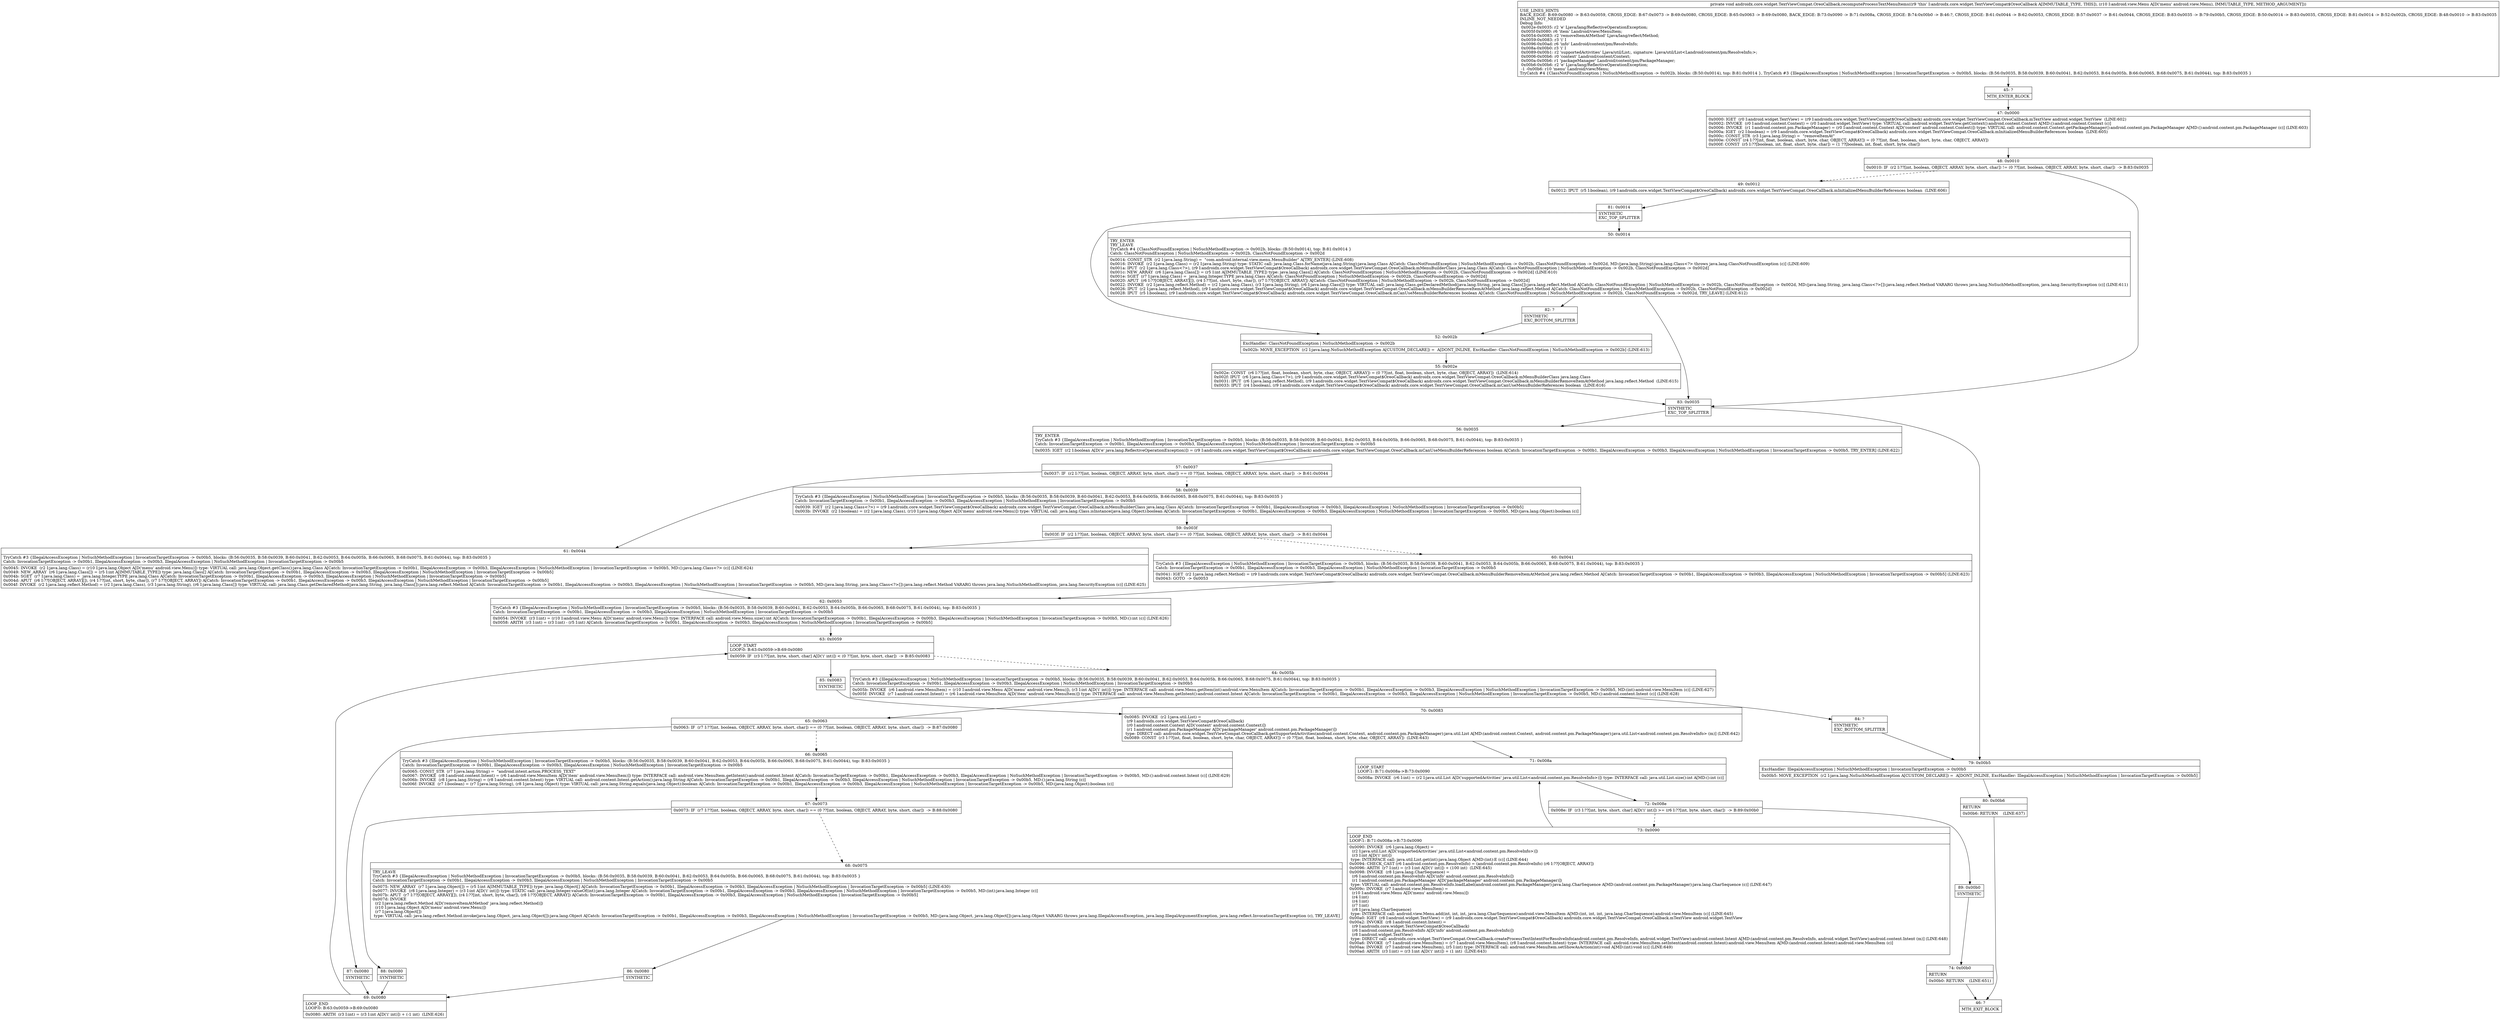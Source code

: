 digraph "CFG forandroidx.core.widget.TextViewCompat.OreoCallback.recomputeProcessTextMenuItems(Landroid\/view\/Menu;)V" {
Node_45 [shape=record,label="{45\:\ ?|MTH_ENTER_BLOCK\l}"];
Node_47 [shape=record,label="{47\:\ 0x0000|0x0000: IGET  (r0 I:android.widget.TextView) = (r9 I:androidx.core.widget.TextViewCompat$OreoCallback) androidx.core.widget.TextViewCompat.OreoCallback.mTextView android.widget.TextView  (LINE:602)\l0x0002: INVOKE  (r0 I:android.content.Context) = (r0 I:android.widget.TextView) type: VIRTUAL call: android.widget.TextView.getContext():android.content.Context A[MD:():android.content.Context (c)]\l0x0006: INVOKE  (r1 I:android.content.pm.PackageManager) = (r0 I:android.content.Context A[D('context' android.content.Context)]) type: VIRTUAL call: android.content.Context.getPackageManager():android.content.pm.PackageManager A[MD:():android.content.pm.PackageManager (c)] (LINE:603)\l0x000a: IGET  (r2 I:boolean) = (r9 I:androidx.core.widget.TextViewCompat$OreoCallback) androidx.core.widget.TextViewCompat.OreoCallback.mInitializedMenuBuilderReferences boolean  (LINE:605)\l0x000c: CONST_STR  (r3 I:java.lang.String) =  \"removeItemAt\" \l0x000e: CONST  (r4 I:??[int, float, boolean, short, byte, char, OBJECT, ARRAY]) = (0 ??[int, float, boolean, short, byte, char, OBJECT, ARRAY]) \l0x000f: CONST  (r5 I:??[boolean, int, float, short, byte, char]) = (1 ??[boolean, int, float, short, byte, char]) \l}"];
Node_48 [shape=record,label="{48\:\ 0x0010|0x0010: IF  (r2 I:??[int, boolean, OBJECT, ARRAY, byte, short, char]) != (0 ??[int, boolean, OBJECT, ARRAY, byte, short, char])  \-\> B:83:0x0035 \l}"];
Node_49 [shape=record,label="{49\:\ 0x0012|0x0012: IPUT  (r5 I:boolean), (r9 I:androidx.core.widget.TextViewCompat$OreoCallback) androidx.core.widget.TextViewCompat.OreoCallback.mInitializedMenuBuilderReferences boolean  (LINE:606)\l}"];
Node_81 [shape=record,label="{81\:\ 0x0014|SYNTHETIC\lEXC_TOP_SPLITTER\l}"];
Node_50 [shape=record,label="{50\:\ 0x0014|TRY_ENTER\lTRY_LEAVE\lTryCatch #4 \{ClassNotFoundException \| NoSuchMethodException \-\> 0x002b, blocks: (B:50:0x0014), top: B:81:0x0014 \}\lCatch: ClassNotFoundException \| NoSuchMethodException \-\> 0x002b, ClassNotFoundException \-\> 0x002d\l|0x0014: CONST_STR  (r2 I:java.lang.String) =  \"com.android.internal.view.menu.MenuBuilder\" A[TRY_ENTER] (LINE:608)\l0x0016: INVOKE  (r2 I:java.lang.Class) = (r2 I:java.lang.String) type: STATIC call: java.lang.Class.forName(java.lang.String):java.lang.Class A[Catch: ClassNotFoundException \| NoSuchMethodException \-\> 0x002b, ClassNotFoundException \-\> 0x002d, MD:(java.lang.String):java.lang.Class\<?\> throws java.lang.ClassNotFoundException (c)] (LINE:609)\l0x001a: IPUT  (r2 I:java.lang.Class\<?\>), (r9 I:androidx.core.widget.TextViewCompat$OreoCallback) androidx.core.widget.TextViewCompat.OreoCallback.mMenuBuilderClass java.lang.Class A[Catch: ClassNotFoundException \| NoSuchMethodException \-\> 0x002b, ClassNotFoundException \-\> 0x002d]\l0x001c: NEW_ARRAY  (r6 I:java.lang.Class[]) = (r5 I:int A[IMMUTABLE_TYPE]) type: java.lang.Class[] A[Catch: ClassNotFoundException \| NoSuchMethodException \-\> 0x002b, ClassNotFoundException \-\> 0x002d] (LINE:610)\l0x001e: SGET  (r7 I:java.lang.Class) =  java.lang.Integer.TYPE java.lang.Class A[Catch: ClassNotFoundException \| NoSuchMethodException \-\> 0x002b, ClassNotFoundException \-\> 0x002d]\l0x0020: APUT  (r6 I:??[OBJECT, ARRAY][]), (r4 I:??[int, short, byte, char]), (r7 I:??[OBJECT, ARRAY]) A[Catch: ClassNotFoundException \| NoSuchMethodException \-\> 0x002b, ClassNotFoundException \-\> 0x002d]\l0x0022: INVOKE  (r2 I:java.lang.reflect.Method) = (r2 I:java.lang.Class), (r3 I:java.lang.String), (r6 I:java.lang.Class[]) type: VIRTUAL call: java.lang.Class.getDeclaredMethod(java.lang.String, java.lang.Class[]):java.lang.reflect.Method A[Catch: ClassNotFoundException \| NoSuchMethodException \-\> 0x002b, ClassNotFoundException \-\> 0x002d, MD:(java.lang.String, java.lang.Class\<?\>[]):java.lang.reflect.Method VARARG throws java.lang.NoSuchMethodException, java.lang.SecurityException (c)] (LINE:611)\l0x0026: IPUT  (r2 I:java.lang.reflect.Method), (r9 I:androidx.core.widget.TextViewCompat$OreoCallback) androidx.core.widget.TextViewCompat.OreoCallback.mMenuBuilderRemoveItemAtMethod java.lang.reflect.Method A[Catch: ClassNotFoundException \| NoSuchMethodException \-\> 0x002b, ClassNotFoundException \-\> 0x002d]\l0x0028: IPUT  (r5 I:boolean), (r9 I:androidx.core.widget.TextViewCompat$OreoCallback) androidx.core.widget.TextViewCompat.OreoCallback.mCanUseMenuBuilderReferences boolean A[Catch: ClassNotFoundException \| NoSuchMethodException \-\> 0x002b, ClassNotFoundException \-\> 0x002d, TRY_LEAVE] (LINE:612)\l}"];
Node_82 [shape=record,label="{82\:\ ?|SYNTHETIC\lEXC_BOTTOM_SPLITTER\l}"];
Node_52 [shape=record,label="{52\:\ 0x002b|ExcHandler: ClassNotFoundException \| NoSuchMethodException \-\> 0x002b\l|0x002b: MOVE_EXCEPTION  (r2 I:java.lang.NoSuchMethodException A[CUSTOM_DECLARE]) =  A[DONT_INLINE, ExcHandler: ClassNotFoundException \| NoSuchMethodException \-\> 0x002b] (LINE:613)\l}"];
Node_55 [shape=record,label="{55\:\ 0x002e|0x002e: CONST  (r6 I:??[int, float, boolean, short, byte, char, OBJECT, ARRAY]) = (0 ??[int, float, boolean, short, byte, char, OBJECT, ARRAY])  (LINE:614)\l0x002f: IPUT  (r6 I:java.lang.Class\<?\>), (r9 I:androidx.core.widget.TextViewCompat$OreoCallback) androidx.core.widget.TextViewCompat.OreoCallback.mMenuBuilderClass java.lang.Class \l0x0031: IPUT  (r6 I:java.lang.reflect.Method), (r9 I:androidx.core.widget.TextViewCompat$OreoCallback) androidx.core.widget.TextViewCompat.OreoCallback.mMenuBuilderRemoveItemAtMethod java.lang.reflect.Method  (LINE:615)\l0x0033: IPUT  (r4 I:boolean), (r9 I:androidx.core.widget.TextViewCompat$OreoCallback) androidx.core.widget.TextViewCompat.OreoCallback.mCanUseMenuBuilderReferences boolean  (LINE:616)\l}"];
Node_83 [shape=record,label="{83\:\ 0x0035|SYNTHETIC\lEXC_TOP_SPLITTER\l}"];
Node_56 [shape=record,label="{56\:\ 0x0035|TRY_ENTER\lTryCatch #3 \{IllegalAccessException \| NoSuchMethodException \| InvocationTargetException \-\> 0x00b5, blocks: (B:56:0x0035, B:58:0x0039, B:60:0x0041, B:62:0x0053, B:64:0x005b, B:66:0x0065, B:68:0x0075, B:61:0x0044), top: B:83:0x0035 \}\lCatch: InvocationTargetException \-\> 0x00b1, IllegalAccessException \-\> 0x00b3, IllegalAccessException \| NoSuchMethodException \| InvocationTargetException \-\> 0x00b5\l|0x0035: IGET  (r2 I:boolean A[D('e' java.lang.ReflectiveOperationException)]) = (r9 I:androidx.core.widget.TextViewCompat$OreoCallback) androidx.core.widget.TextViewCompat.OreoCallback.mCanUseMenuBuilderReferences boolean A[Catch: InvocationTargetException \-\> 0x00b1, IllegalAccessException \-\> 0x00b3, IllegalAccessException \| NoSuchMethodException \| InvocationTargetException \-\> 0x00b5, TRY_ENTER] (LINE:622)\l}"];
Node_57 [shape=record,label="{57\:\ 0x0037|0x0037: IF  (r2 I:??[int, boolean, OBJECT, ARRAY, byte, short, char]) == (0 ??[int, boolean, OBJECT, ARRAY, byte, short, char])  \-\> B:61:0x0044 \l}"];
Node_58 [shape=record,label="{58\:\ 0x0039|TryCatch #3 \{IllegalAccessException \| NoSuchMethodException \| InvocationTargetException \-\> 0x00b5, blocks: (B:56:0x0035, B:58:0x0039, B:60:0x0041, B:62:0x0053, B:64:0x005b, B:66:0x0065, B:68:0x0075, B:61:0x0044), top: B:83:0x0035 \}\lCatch: InvocationTargetException \-\> 0x00b1, IllegalAccessException \-\> 0x00b3, IllegalAccessException \| NoSuchMethodException \| InvocationTargetException \-\> 0x00b5\l|0x0039: IGET  (r2 I:java.lang.Class\<?\>) = (r9 I:androidx.core.widget.TextViewCompat$OreoCallback) androidx.core.widget.TextViewCompat.OreoCallback.mMenuBuilderClass java.lang.Class A[Catch: InvocationTargetException \-\> 0x00b1, IllegalAccessException \-\> 0x00b3, IllegalAccessException \| NoSuchMethodException \| InvocationTargetException \-\> 0x00b5]\l0x003b: INVOKE  (r2 I:boolean) = (r2 I:java.lang.Class), (r10 I:java.lang.Object A[D('menu' android.view.Menu)]) type: VIRTUAL call: java.lang.Class.isInstance(java.lang.Object):boolean A[Catch: InvocationTargetException \-\> 0x00b1, IllegalAccessException \-\> 0x00b3, IllegalAccessException \| NoSuchMethodException \| InvocationTargetException \-\> 0x00b5, MD:(java.lang.Object):boolean (c)]\l}"];
Node_59 [shape=record,label="{59\:\ 0x003f|0x003f: IF  (r2 I:??[int, boolean, OBJECT, ARRAY, byte, short, char]) == (0 ??[int, boolean, OBJECT, ARRAY, byte, short, char])  \-\> B:61:0x0044 \l}"];
Node_60 [shape=record,label="{60\:\ 0x0041|TryCatch #3 \{IllegalAccessException \| NoSuchMethodException \| InvocationTargetException \-\> 0x00b5, blocks: (B:56:0x0035, B:58:0x0039, B:60:0x0041, B:62:0x0053, B:64:0x005b, B:66:0x0065, B:68:0x0075, B:61:0x0044), top: B:83:0x0035 \}\lCatch: InvocationTargetException \-\> 0x00b1, IllegalAccessException \-\> 0x00b3, IllegalAccessException \| NoSuchMethodException \| InvocationTargetException \-\> 0x00b5\l|0x0041: IGET  (r2 I:java.lang.reflect.Method) = (r9 I:androidx.core.widget.TextViewCompat$OreoCallback) androidx.core.widget.TextViewCompat.OreoCallback.mMenuBuilderRemoveItemAtMethod java.lang.reflect.Method A[Catch: InvocationTargetException \-\> 0x00b1, IllegalAccessException \-\> 0x00b3, IllegalAccessException \| NoSuchMethodException \| InvocationTargetException \-\> 0x00b5] (LINE:623)\l0x0043: GOTO  \-\> 0x0053 \l}"];
Node_62 [shape=record,label="{62\:\ 0x0053|TryCatch #3 \{IllegalAccessException \| NoSuchMethodException \| InvocationTargetException \-\> 0x00b5, blocks: (B:56:0x0035, B:58:0x0039, B:60:0x0041, B:62:0x0053, B:64:0x005b, B:66:0x0065, B:68:0x0075, B:61:0x0044), top: B:83:0x0035 \}\lCatch: InvocationTargetException \-\> 0x00b1, IllegalAccessException \-\> 0x00b3, IllegalAccessException \| NoSuchMethodException \| InvocationTargetException \-\> 0x00b5\l|0x0054: INVOKE  (r3 I:int) = (r10 I:android.view.Menu A[D('menu' android.view.Menu)]) type: INTERFACE call: android.view.Menu.size():int A[Catch: InvocationTargetException \-\> 0x00b1, IllegalAccessException \-\> 0x00b3, IllegalAccessException \| NoSuchMethodException \| InvocationTargetException \-\> 0x00b5, MD:():int (c)] (LINE:626)\l0x0058: ARITH  (r3 I:int) = (r3 I:int) \- (r5 I:int) A[Catch: InvocationTargetException \-\> 0x00b1, IllegalAccessException \-\> 0x00b3, IllegalAccessException \| NoSuchMethodException \| InvocationTargetException \-\> 0x00b5]\l}"];
Node_63 [shape=record,label="{63\:\ 0x0059|LOOP_START\lLOOP:0: B:63:0x0059\-\>B:69:0x0080\l|0x0059: IF  (r3 I:??[int, byte, short, char] A[D('i' int)]) \< (0 ??[int, byte, short, char])  \-\> B:85:0x0083 \l}"];
Node_64 [shape=record,label="{64\:\ 0x005b|TryCatch #3 \{IllegalAccessException \| NoSuchMethodException \| InvocationTargetException \-\> 0x00b5, blocks: (B:56:0x0035, B:58:0x0039, B:60:0x0041, B:62:0x0053, B:64:0x005b, B:66:0x0065, B:68:0x0075, B:61:0x0044), top: B:83:0x0035 \}\lCatch: InvocationTargetException \-\> 0x00b1, IllegalAccessException \-\> 0x00b3, IllegalAccessException \| NoSuchMethodException \| InvocationTargetException \-\> 0x00b5\l|0x005b: INVOKE  (r6 I:android.view.MenuItem) = (r10 I:android.view.Menu A[D('menu' android.view.Menu)]), (r3 I:int A[D('i' int)]) type: INTERFACE call: android.view.Menu.getItem(int):android.view.MenuItem A[Catch: InvocationTargetException \-\> 0x00b1, IllegalAccessException \-\> 0x00b3, IllegalAccessException \| NoSuchMethodException \| InvocationTargetException \-\> 0x00b5, MD:(int):android.view.MenuItem (c)] (LINE:627)\l0x005f: INVOKE  (r7 I:android.content.Intent) = (r6 I:android.view.MenuItem A[D('item' android.view.MenuItem)]) type: INTERFACE call: android.view.MenuItem.getIntent():android.content.Intent A[Catch: InvocationTargetException \-\> 0x00b1, IllegalAccessException \-\> 0x00b3, IllegalAccessException \| NoSuchMethodException \| InvocationTargetException \-\> 0x00b5, MD:():android.content.Intent (c)] (LINE:628)\l}"];
Node_65 [shape=record,label="{65\:\ 0x0063|0x0063: IF  (r7 I:??[int, boolean, OBJECT, ARRAY, byte, short, char]) == (0 ??[int, boolean, OBJECT, ARRAY, byte, short, char])  \-\> B:87:0x0080 \l}"];
Node_66 [shape=record,label="{66\:\ 0x0065|TryCatch #3 \{IllegalAccessException \| NoSuchMethodException \| InvocationTargetException \-\> 0x00b5, blocks: (B:56:0x0035, B:58:0x0039, B:60:0x0041, B:62:0x0053, B:64:0x005b, B:66:0x0065, B:68:0x0075, B:61:0x0044), top: B:83:0x0035 \}\lCatch: InvocationTargetException \-\> 0x00b1, IllegalAccessException \-\> 0x00b3, IllegalAccessException \| NoSuchMethodException \| InvocationTargetException \-\> 0x00b5\l|0x0065: CONST_STR  (r7 I:java.lang.String) =  \"android.intent.action.PROCESS_TEXT\" \l0x0067: INVOKE  (r8 I:android.content.Intent) = (r6 I:android.view.MenuItem A[D('item' android.view.MenuItem)]) type: INTERFACE call: android.view.MenuItem.getIntent():android.content.Intent A[Catch: InvocationTargetException \-\> 0x00b1, IllegalAccessException \-\> 0x00b3, IllegalAccessException \| NoSuchMethodException \| InvocationTargetException \-\> 0x00b5, MD:():android.content.Intent (c)] (LINE:629)\l0x006b: INVOKE  (r8 I:java.lang.String) = (r8 I:android.content.Intent) type: VIRTUAL call: android.content.Intent.getAction():java.lang.String A[Catch: InvocationTargetException \-\> 0x00b1, IllegalAccessException \-\> 0x00b3, IllegalAccessException \| NoSuchMethodException \| InvocationTargetException \-\> 0x00b5, MD:():java.lang.String (c)]\l0x006f: INVOKE  (r7 I:boolean) = (r7 I:java.lang.String), (r8 I:java.lang.Object) type: VIRTUAL call: java.lang.String.equals(java.lang.Object):boolean A[Catch: InvocationTargetException \-\> 0x00b1, IllegalAccessException \-\> 0x00b3, IllegalAccessException \| NoSuchMethodException \| InvocationTargetException \-\> 0x00b5, MD:(java.lang.Object):boolean (c)]\l}"];
Node_67 [shape=record,label="{67\:\ 0x0073|0x0073: IF  (r7 I:??[int, boolean, OBJECT, ARRAY, byte, short, char]) == (0 ??[int, boolean, OBJECT, ARRAY, byte, short, char])  \-\> B:88:0x0080 \l}"];
Node_68 [shape=record,label="{68\:\ 0x0075|TRY_LEAVE\lTryCatch #3 \{IllegalAccessException \| NoSuchMethodException \| InvocationTargetException \-\> 0x00b5, blocks: (B:56:0x0035, B:58:0x0039, B:60:0x0041, B:62:0x0053, B:64:0x005b, B:66:0x0065, B:68:0x0075, B:61:0x0044), top: B:83:0x0035 \}\lCatch: InvocationTargetException \-\> 0x00b1, IllegalAccessException \-\> 0x00b3, IllegalAccessException \| NoSuchMethodException \| InvocationTargetException \-\> 0x00b5\l|0x0075: NEW_ARRAY  (r7 I:java.lang.Object[]) = (r5 I:int A[IMMUTABLE_TYPE]) type: java.lang.Object[] A[Catch: InvocationTargetException \-\> 0x00b1, IllegalAccessException \-\> 0x00b3, IllegalAccessException \| NoSuchMethodException \| InvocationTargetException \-\> 0x00b5] (LINE:630)\l0x0077: INVOKE  (r8 I:java.lang.Integer) = (r3 I:int A[D('i' int)]) type: STATIC call: java.lang.Integer.valueOf(int):java.lang.Integer A[Catch: InvocationTargetException \-\> 0x00b1, IllegalAccessException \-\> 0x00b3, IllegalAccessException \| NoSuchMethodException \| InvocationTargetException \-\> 0x00b5, MD:(int):java.lang.Integer (c)]\l0x007b: APUT  (r7 I:??[OBJECT, ARRAY][]), (r4 I:??[int, short, byte, char]), (r8 I:??[OBJECT, ARRAY]) A[Catch: InvocationTargetException \-\> 0x00b1, IllegalAccessException \-\> 0x00b3, IllegalAccessException \| NoSuchMethodException \| InvocationTargetException \-\> 0x00b5]\l0x007d: INVOKE  \l  (r2 I:java.lang.reflect.Method A[D('removeItemAtMethod' java.lang.reflect.Method)])\l  (r10 I:java.lang.Object A[D('menu' android.view.Menu)])\l  (r7 I:java.lang.Object[])\l type: VIRTUAL call: java.lang.reflect.Method.invoke(java.lang.Object, java.lang.Object[]):java.lang.Object A[Catch: InvocationTargetException \-\> 0x00b1, IllegalAccessException \-\> 0x00b3, IllegalAccessException \| NoSuchMethodException \| InvocationTargetException \-\> 0x00b5, MD:(java.lang.Object, java.lang.Object[]):java.lang.Object VARARG throws java.lang.IllegalAccessException, java.lang.IllegalArgumentException, java.lang.reflect.InvocationTargetException (c), TRY_LEAVE]\l}"];
Node_86 [shape=record,label="{86\:\ 0x0080|SYNTHETIC\l}"];
Node_69 [shape=record,label="{69\:\ 0x0080|LOOP_END\lLOOP:0: B:63:0x0059\-\>B:69:0x0080\l|0x0080: ARITH  (r3 I:int) = (r3 I:int A[D('i' int)]) + (\-1 int)  (LINE:626)\l}"];
Node_88 [shape=record,label="{88\:\ 0x0080|SYNTHETIC\l}"];
Node_87 [shape=record,label="{87\:\ 0x0080|SYNTHETIC\l}"];
Node_84 [shape=record,label="{84\:\ ?|SYNTHETIC\lEXC_BOTTOM_SPLITTER\l}"];
Node_85 [shape=record,label="{85\:\ 0x0083|SYNTHETIC\l}"];
Node_70 [shape=record,label="{70\:\ 0x0083|0x0085: INVOKE  (r2 I:java.util.List) = \l  (r9 I:androidx.core.widget.TextViewCompat$OreoCallback)\l  (r0 I:android.content.Context A[D('context' android.content.Context)])\l  (r1 I:android.content.pm.PackageManager A[D('packageManager' android.content.pm.PackageManager)])\l type: DIRECT call: androidx.core.widget.TextViewCompat.OreoCallback.getSupportedActivities(android.content.Context, android.content.pm.PackageManager):java.util.List A[MD:(android.content.Context, android.content.pm.PackageManager):java.util.List\<android.content.pm.ResolveInfo\> (m)] (LINE:642)\l0x0089: CONST  (r3 I:??[int, float, boolean, short, byte, char, OBJECT, ARRAY]) = (0 ??[int, float, boolean, short, byte, char, OBJECT, ARRAY])  (LINE:643)\l}"];
Node_71 [shape=record,label="{71\:\ 0x008a|LOOP_START\lLOOP:1: B:71:0x008a\-\>B:73:0x0090\l|0x008a: INVOKE  (r6 I:int) = (r2 I:java.util.List A[D('supportedActivities' java.util.List\<android.content.pm.ResolveInfo\>)]) type: INTERFACE call: java.util.List.size():int A[MD:():int (c)]\l}"];
Node_72 [shape=record,label="{72\:\ 0x008e|0x008e: IF  (r3 I:??[int, byte, short, char] A[D('i' int)]) \>= (r6 I:??[int, byte, short, char])  \-\> B:89:0x00b0 \l}"];
Node_73 [shape=record,label="{73\:\ 0x0090|LOOP_END\lLOOP:1: B:71:0x008a\-\>B:73:0x0090\l|0x0090: INVOKE  (r6 I:java.lang.Object) = \l  (r2 I:java.util.List A[D('supportedActivities' java.util.List\<android.content.pm.ResolveInfo\>)])\l  (r3 I:int A[D('i' int)])\l type: INTERFACE call: java.util.List.get(int):java.lang.Object A[MD:(int):E (c)] (LINE:644)\l0x0094: CHECK_CAST (r6 I:android.content.pm.ResolveInfo) = (android.content.pm.ResolveInfo) (r6 I:??[OBJECT, ARRAY]) \l0x0096: ARITH  (r7 I:int) = (r3 I:int A[D('i' int)]) + (100 int)  (LINE:645)\l0x0098: INVOKE  (r8 I:java.lang.CharSequence) = \l  (r6 I:android.content.pm.ResolveInfo A[D('info' android.content.pm.ResolveInfo)])\l  (r1 I:android.content.pm.PackageManager A[D('packageManager' android.content.pm.PackageManager)])\l type: VIRTUAL call: android.content.pm.ResolveInfo.loadLabel(android.content.pm.PackageManager):java.lang.CharSequence A[MD:(android.content.pm.PackageManager):java.lang.CharSequence (c)] (LINE:647)\l0x009c: INVOKE  (r7 I:android.view.MenuItem) = \l  (r10 I:android.view.Menu A[D('menu' android.view.Menu)])\l  (r4 I:int)\l  (r4 I:int)\l  (r7 I:int)\l  (r8 I:java.lang.CharSequence)\l type: INTERFACE call: android.view.Menu.add(int, int, int, java.lang.CharSequence):android.view.MenuItem A[MD:(int, int, int, java.lang.CharSequence):android.view.MenuItem (c)] (LINE:645)\l0x00a0: IGET  (r8 I:android.widget.TextView) = (r9 I:androidx.core.widget.TextViewCompat$OreoCallback) androidx.core.widget.TextViewCompat.OreoCallback.mTextView android.widget.TextView \l0x00a2: INVOKE  (r8 I:android.content.Intent) = \l  (r9 I:androidx.core.widget.TextViewCompat$OreoCallback)\l  (r6 I:android.content.pm.ResolveInfo A[D('info' android.content.pm.ResolveInfo)])\l  (r8 I:android.widget.TextView)\l type: DIRECT call: androidx.core.widget.TextViewCompat.OreoCallback.createProcessTextIntentForResolveInfo(android.content.pm.ResolveInfo, android.widget.TextView):android.content.Intent A[MD:(android.content.pm.ResolveInfo, android.widget.TextView):android.content.Intent (m)] (LINE:648)\l0x00a6: INVOKE  (r7 I:android.view.MenuItem) = (r7 I:android.view.MenuItem), (r8 I:android.content.Intent) type: INTERFACE call: android.view.MenuItem.setIntent(android.content.Intent):android.view.MenuItem A[MD:(android.content.Intent):android.view.MenuItem (c)]\l0x00aa: INVOKE  (r7 I:android.view.MenuItem), (r5 I:int) type: INTERFACE call: android.view.MenuItem.setShowAsAction(int):void A[MD:(int):void (c)] (LINE:649)\l0x00ad: ARITH  (r3 I:int) = (r3 I:int A[D('i' int)]) + (1 int)  (LINE:643)\l}"];
Node_89 [shape=record,label="{89\:\ 0x00b0|SYNTHETIC\l}"];
Node_74 [shape=record,label="{74\:\ 0x00b0|RETURN\l|0x00b0: RETURN    (LINE:651)\l}"];
Node_46 [shape=record,label="{46\:\ ?|MTH_EXIT_BLOCK\l}"];
Node_61 [shape=record,label="{61\:\ 0x0044|TryCatch #3 \{IllegalAccessException \| NoSuchMethodException \| InvocationTargetException \-\> 0x00b5, blocks: (B:56:0x0035, B:58:0x0039, B:60:0x0041, B:62:0x0053, B:64:0x005b, B:66:0x0065, B:68:0x0075, B:61:0x0044), top: B:83:0x0035 \}\lCatch: InvocationTargetException \-\> 0x00b1, IllegalAccessException \-\> 0x00b3, IllegalAccessException \| NoSuchMethodException \| InvocationTargetException \-\> 0x00b5\l|0x0045: INVOKE  (r2 I:java.lang.Class) = (r10 I:java.lang.Object A[D('menu' android.view.Menu)]) type: VIRTUAL call: java.lang.Object.getClass():java.lang.Class A[Catch: InvocationTargetException \-\> 0x00b1, IllegalAccessException \-\> 0x00b3, IllegalAccessException \| NoSuchMethodException \| InvocationTargetException \-\> 0x00b5, MD:():java.lang.Class\<?\> (c)] (LINE:624)\l0x0049: NEW_ARRAY  (r6 I:java.lang.Class[]) = (r5 I:int A[IMMUTABLE_TYPE]) type: java.lang.Class[] A[Catch: InvocationTargetException \-\> 0x00b1, IllegalAccessException \-\> 0x00b3, IllegalAccessException \| NoSuchMethodException \| InvocationTargetException \-\> 0x00b5]\l0x004b: SGET  (r7 I:java.lang.Class) =  java.lang.Integer.TYPE java.lang.Class A[Catch: InvocationTargetException \-\> 0x00b1, IllegalAccessException \-\> 0x00b3, IllegalAccessException \| NoSuchMethodException \| InvocationTargetException \-\> 0x00b5]\l0x004d: APUT  (r6 I:??[OBJECT, ARRAY][]), (r4 I:??[int, short, byte, char]), (r7 I:??[OBJECT, ARRAY]) A[Catch: InvocationTargetException \-\> 0x00b1, IllegalAccessException \-\> 0x00b3, IllegalAccessException \| NoSuchMethodException \| InvocationTargetException \-\> 0x00b5]\l0x004f: INVOKE  (r2 I:java.lang.reflect.Method) = (r2 I:java.lang.Class), (r3 I:java.lang.String), (r6 I:java.lang.Class[]) type: VIRTUAL call: java.lang.Class.getDeclaredMethod(java.lang.String, java.lang.Class[]):java.lang.reflect.Method A[Catch: InvocationTargetException \-\> 0x00b1, IllegalAccessException \-\> 0x00b3, IllegalAccessException \| NoSuchMethodException \| InvocationTargetException \-\> 0x00b5, MD:(java.lang.String, java.lang.Class\<?\>[]):java.lang.reflect.Method VARARG throws java.lang.NoSuchMethodException, java.lang.SecurityException (c)] (LINE:625)\l}"];
Node_79 [shape=record,label="{79\:\ 0x00b5|ExcHandler: IllegalAccessException \| NoSuchMethodException \| InvocationTargetException \-\> 0x00b5\l|0x00b5: MOVE_EXCEPTION  (r2 I:java.lang.NoSuchMethodException A[CUSTOM_DECLARE]) =  A[DONT_INLINE, ExcHandler: IllegalAccessException \| NoSuchMethodException \| InvocationTargetException \-\> 0x00b5]\l}"];
Node_80 [shape=record,label="{80\:\ 0x00b6|RETURN\l|0x00b6: RETURN    (LINE:637)\l}"];
MethodNode[shape=record,label="{private void androidx.core.widget.TextViewCompat.OreoCallback.recomputeProcessTextMenuItems((r9 'this' I:androidx.core.widget.TextViewCompat$OreoCallback A[IMMUTABLE_TYPE, THIS]), (r10 I:android.view.Menu A[D('menu' android.view.Menu), IMMUTABLE_TYPE, METHOD_ARGUMENT]))  | USE_LINES_HINTS\lBACK_EDGE: B:69:0x0080 \-\> B:63:0x0059, CROSS_EDGE: B:67:0x0073 \-\> B:69:0x0080, CROSS_EDGE: B:65:0x0063 \-\> B:69:0x0080, BACK_EDGE: B:73:0x0090 \-\> B:71:0x008a, CROSS_EDGE: B:74:0x00b0 \-\> B:46:?, CROSS_EDGE: B:61:0x0044 \-\> B:62:0x0053, CROSS_EDGE: B:57:0x0037 \-\> B:61:0x0044, CROSS_EDGE: B:83:0x0035 \-\> B:79:0x00b5, CROSS_EDGE: B:50:0x0014 \-\> B:83:0x0035, CROSS_EDGE: B:81:0x0014 \-\> B:52:0x002b, CROSS_EDGE: B:48:0x0010 \-\> B:83:0x0035\lINLINE_NOT_NEEDED\lDebug Info:\l  0x002e\-0x0035: r2 'e' Ljava\/lang\/ReflectiveOperationException;\l  0x005f\-0x0080: r6 'item' Landroid\/view\/MenuItem;\l  0x0054\-0x0083: r2 'removeItemAtMethod' Ljava\/lang\/reflect\/Method;\l  0x0059\-0x0083: r3 'i' I\l  0x0096\-0x00ad: r6 'info' Landroid\/content\/pm\/ResolveInfo;\l  0x008a\-0x00b0: r3 'i' I\l  0x0089\-0x00b1: r2 'supportedActivities' Ljava\/util\/List;, signature: Ljava\/util\/List\<Landroid\/content\/pm\/ResolveInfo;\>;\l  0x0006\-0x00b6: r0 'context' Landroid\/content\/Context;\l  0x000a\-0x00b6: r1 'packageManager' Landroid\/content\/pm\/PackageManager;\l  0x00b6\-0x00b6: r2 'e' Ljava\/lang\/ReflectiveOperationException;\l  \-1 \-0x00b6: r10 'menu' Landroid\/view\/Menu;\lTryCatch #4 \{ClassNotFoundException \| NoSuchMethodException \-\> 0x002b, blocks: (B:50:0x0014), top: B:81:0x0014 \}, TryCatch #3 \{IllegalAccessException \| NoSuchMethodException \| InvocationTargetException \-\> 0x00b5, blocks: (B:56:0x0035, B:58:0x0039, B:60:0x0041, B:62:0x0053, B:64:0x005b, B:66:0x0065, B:68:0x0075, B:61:0x0044), top: B:83:0x0035 \}\l}"];
MethodNode -> Node_45;Node_45 -> Node_47;
Node_47 -> Node_48;
Node_48 -> Node_49[style=dashed];
Node_48 -> Node_83;
Node_49 -> Node_81;
Node_81 -> Node_50;
Node_81 -> Node_52;
Node_50 -> Node_82;
Node_50 -> Node_83;
Node_82 -> Node_52;
Node_52 -> Node_55;
Node_55 -> Node_83;
Node_83 -> Node_56;
Node_83 -> Node_79;
Node_56 -> Node_57;
Node_57 -> Node_58[style=dashed];
Node_57 -> Node_61;
Node_58 -> Node_59;
Node_59 -> Node_60[style=dashed];
Node_59 -> Node_61;
Node_60 -> Node_62;
Node_62 -> Node_63;
Node_63 -> Node_64[style=dashed];
Node_63 -> Node_85;
Node_64 -> Node_65;
Node_64 -> Node_84;
Node_65 -> Node_66[style=dashed];
Node_65 -> Node_87;
Node_66 -> Node_67;
Node_67 -> Node_68[style=dashed];
Node_67 -> Node_88;
Node_68 -> Node_86;
Node_86 -> Node_69;
Node_69 -> Node_63;
Node_88 -> Node_69;
Node_87 -> Node_69;
Node_84 -> Node_79;
Node_85 -> Node_70;
Node_70 -> Node_71;
Node_71 -> Node_72;
Node_72 -> Node_73[style=dashed];
Node_72 -> Node_89;
Node_73 -> Node_71;
Node_89 -> Node_74;
Node_74 -> Node_46;
Node_61 -> Node_62;
Node_79 -> Node_80;
Node_80 -> Node_46;
}


